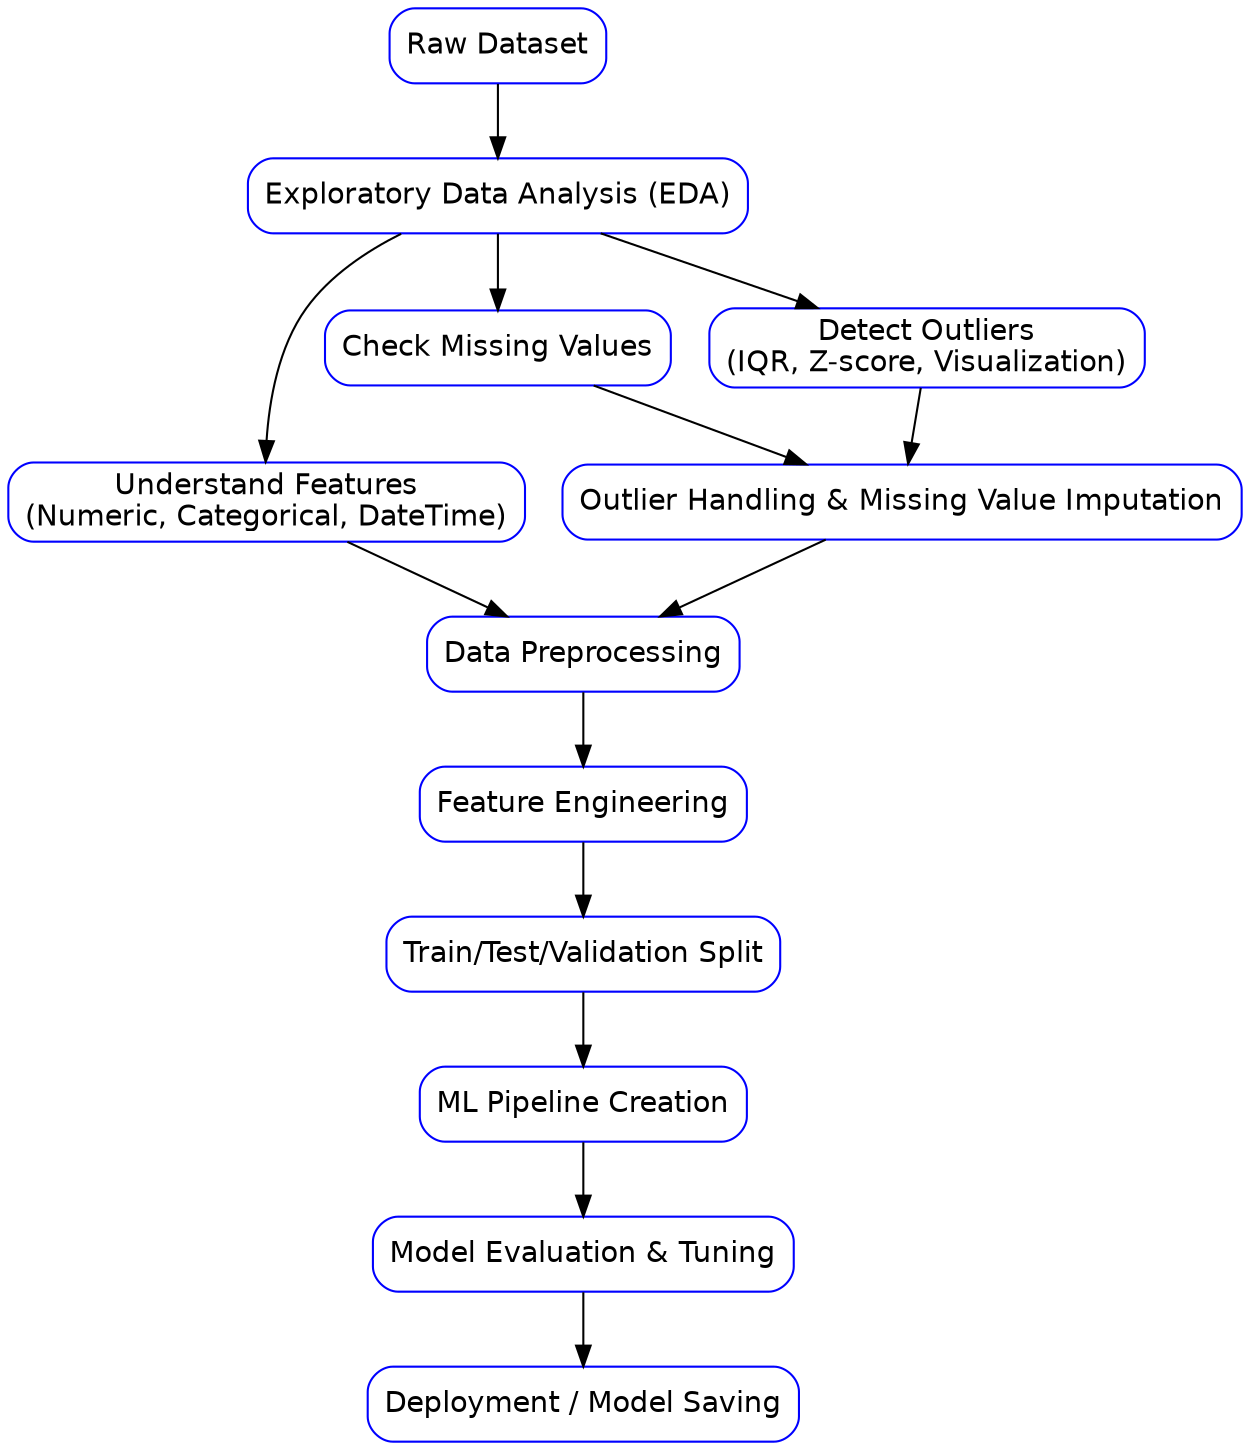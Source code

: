 digraph ML_Workflow {
    rankdir=TB;  // Top to Bottom layout
    node [shape=box, style=rounded, color=blue, fontname="Helvetica"];

    // Nodes
    RawDataset [label="Raw Dataset"];
    EDA [label="Exploratory Data Analysis (EDA)"];
    UnderstandFeatures [label="Understand Features\n(Numeric, Categorical, DateTime)"];
    CheckMissing [label="Check Missing Values"];
    DetectOutliers [label="Detect Outliers\n(IQR, Z-score, Visualization)"];
    OutlierHandling [label="Outlier Handling & Missing Value Imputation"];
    Preprocessing [label="Data Preprocessing"];
    FeatureEngineering [label="Feature Engineering"];
    SplitData [label="Train/Test/Validation Split"];
    ML_Pipeline [label="ML Pipeline Creation"];
    ModelEvaluation [label="Model Evaluation & Tuning"];
    Deployment [label="Deployment / Model Saving"];

    // Edges
    RawDataset -> EDA;
    EDA -> UnderstandFeatures;
    EDA -> CheckMissing;
    EDA -> DetectOutliers;

    CheckMissing -> OutlierHandling;
    DetectOutliers -> OutlierHandling;
    UnderstandFeatures -> Preprocessing;
    OutlierHandling -> Preprocessing;

    Preprocessing -> FeatureEngineering;
    FeatureEngineering -> SplitData;
    SplitData -> ML_Pipeline;
    ML_Pipeline -> ModelEvaluation;
    ModelEvaluation -> Deployment;
}
